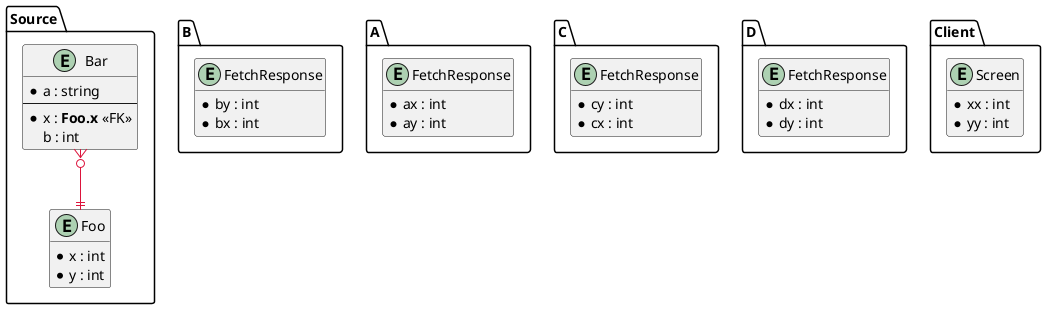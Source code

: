 @startuml
skinparam component {
  BackgroundColor FloralWhite
  BorderColor Black
  ArrowColor Crimson
}
skinparam stereotypeCBackgroundColor Orchid
hide methods

entity Source.Bar {
  * a : string
  --
}

entity Source.Bar {
  * x : **Foo.x** <<FK>>
}

entity Source.Bar {
  b : int
}

entity B.FetchResponse {
  * by : int
}

entity A.FetchResponse {
  * ax : int
}

entity A.FetchResponse {
  * ay : int
}

entity C.FetchResponse {
  * cy : int
}

entity D.FetchResponse {
  * dx : int
}

entity D.FetchResponse {
  * dy : int
}

entity B.FetchResponse {
  * bx : int
}

entity C.FetchResponse {
  * cx : int
}

entity Source.Foo {
  * x : int
}

entity Source.Foo {
  * y : int
}

entity Client.Screen {
  * xx : int
}

entity Client.Screen {
  * yy : int
}


Source.Bar             }o--|| Source.Foo













@enduml
